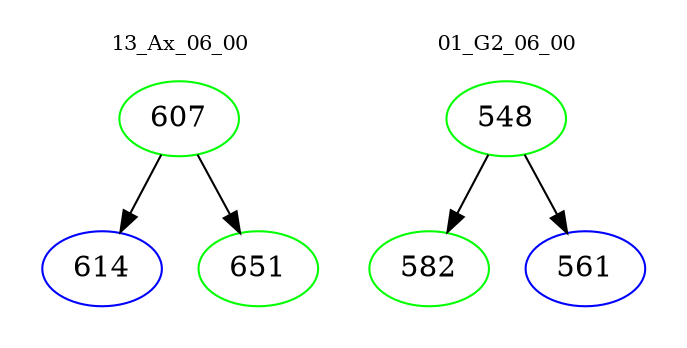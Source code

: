digraph{
subgraph cluster_0 {
color = white
label = "13_Ax_06_00";
fontsize=10;
T0_607 [label="607", color="green"]
T0_607 -> T0_614 [color="black"]
T0_614 [label="614", color="blue"]
T0_607 -> T0_651 [color="black"]
T0_651 [label="651", color="green"]
}
subgraph cluster_1 {
color = white
label = "01_G2_06_00";
fontsize=10;
T1_548 [label="548", color="green"]
T1_548 -> T1_582 [color="black"]
T1_582 [label="582", color="green"]
T1_548 -> T1_561 [color="black"]
T1_561 [label="561", color="blue"]
}
}
